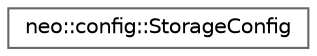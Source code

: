 digraph "Graphical Class Hierarchy"
{
 // LATEX_PDF_SIZE
  bgcolor="transparent";
  edge [fontname=Helvetica,fontsize=10,labelfontname=Helvetica,labelfontsize=10];
  node [fontname=Helvetica,fontsize=10,shape=box,height=0.2,width=0.4];
  rankdir="LR";
  Node0 [id="Node000000",label="neo::config::StorageConfig",height=0.2,width=0.4,color="grey40", fillcolor="white", style="filled",URL="$structneo_1_1config_1_1_storage_config.html",tooltip="Storage configuration."];
}
